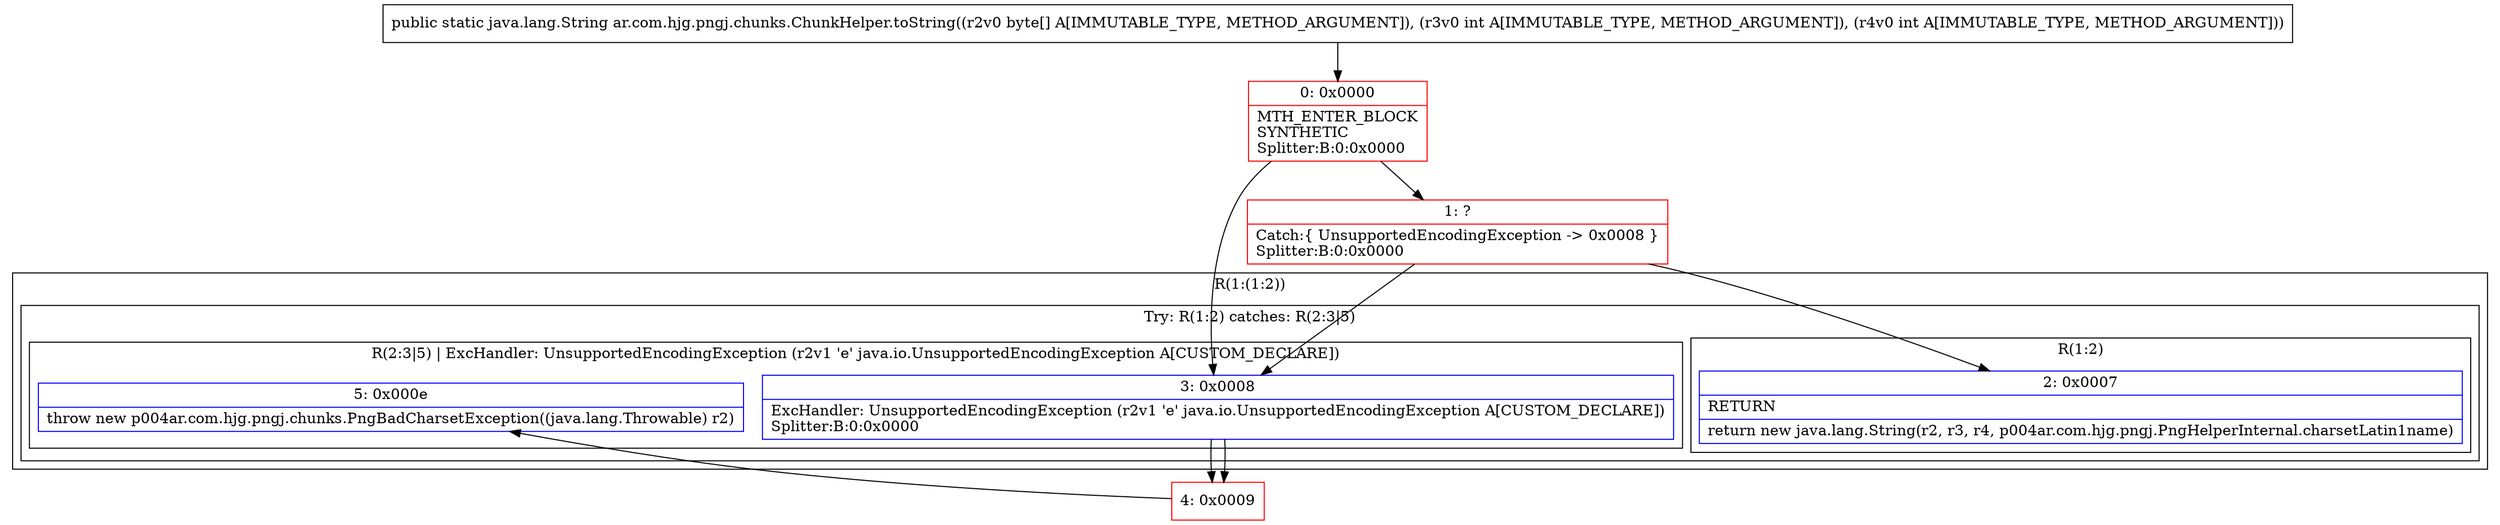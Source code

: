 digraph "CFG forar.com.hjg.pngj.chunks.ChunkHelper.toString([BII)Ljava\/lang\/String;" {
subgraph cluster_Region_641735309 {
label = "R(1:(1:2))";
node [shape=record,color=blue];
subgraph cluster_TryCatchRegion_922945054 {
label = "Try: R(1:2) catches: R(2:3|5)";
node [shape=record,color=blue];
subgraph cluster_Region_1903302962 {
label = "R(1:2)";
node [shape=record,color=blue];
Node_2 [shape=record,label="{2\:\ 0x0007|RETURN\l|return new java.lang.String(r2, r3, r4, p004ar.com.hjg.pngj.PngHelperInternal.charsetLatin1name)\l}"];
}
subgraph cluster_Region_1935465338 {
label = "R(2:3|5) | ExcHandler: UnsupportedEncodingException (r2v1 'e' java.io.UnsupportedEncodingException A[CUSTOM_DECLARE])\l";
node [shape=record,color=blue];
Node_3 [shape=record,label="{3\:\ 0x0008|ExcHandler: UnsupportedEncodingException (r2v1 'e' java.io.UnsupportedEncodingException A[CUSTOM_DECLARE])\lSplitter:B:0:0x0000\l}"];
Node_5 [shape=record,label="{5\:\ 0x000e|throw new p004ar.com.hjg.pngj.chunks.PngBadCharsetException((java.lang.Throwable) r2)\l}"];
}
}
}
subgraph cluster_Region_1935465338 {
label = "R(2:3|5) | ExcHandler: UnsupportedEncodingException (r2v1 'e' java.io.UnsupportedEncodingException A[CUSTOM_DECLARE])\l";
node [shape=record,color=blue];
Node_3 [shape=record,label="{3\:\ 0x0008|ExcHandler: UnsupportedEncodingException (r2v1 'e' java.io.UnsupportedEncodingException A[CUSTOM_DECLARE])\lSplitter:B:0:0x0000\l}"];
Node_5 [shape=record,label="{5\:\ 0x000e|throw new p004ar.com.hjg.pngj.chunks.PngBadCharsetException((java.lang.Throwable) r2)\l}"];
}
Node_0 [shape=record,color=red,label="{0\:\ 0x0000|MTH_ENTER_BLOCK\lSYNTHETIC\lSplitter:B:0:0x0000\l}"];
Node_1 [shape=record,color=red,label="{1\:\ ?|Catch:\{ UnsupportedEncodingException \-\> 0x0008 \}\lSplitter:B:0:0x0000\l}"];
Node_4 [shape=record,color=red,label="{4\:\ 0x0009}"];
MethodNode[shape=record,label="{public static java.lang.String ar.com.hjg.pngj.chunks.ChunkHelper.toString((r2v0 byte[] A[IMMUTABLE_TYPE, METHOD_ARGUMENT]), (r3v0 int A[IMMUTABLE_TYPE, METHOD_ARGUMENT]), (r4v0 int A[IMMUTABLE_TYPE, METHOD_ARGUMENT])) }"];
MethodNode -> Node_0;
Node_3 -> Node_4;
Node_3 -> Node_4;
Node_0 -> Node_1;
Node_0 -> Node_3;
Node_1 -> Node_2;
Node_1 -> Node_3;
Node_4 -> Node_5;
}

